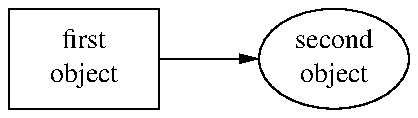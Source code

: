 .PS
A: box "first" "object"
move;
B: ellipse "second" "object"
move;
arrow right at A .r;
.PE
